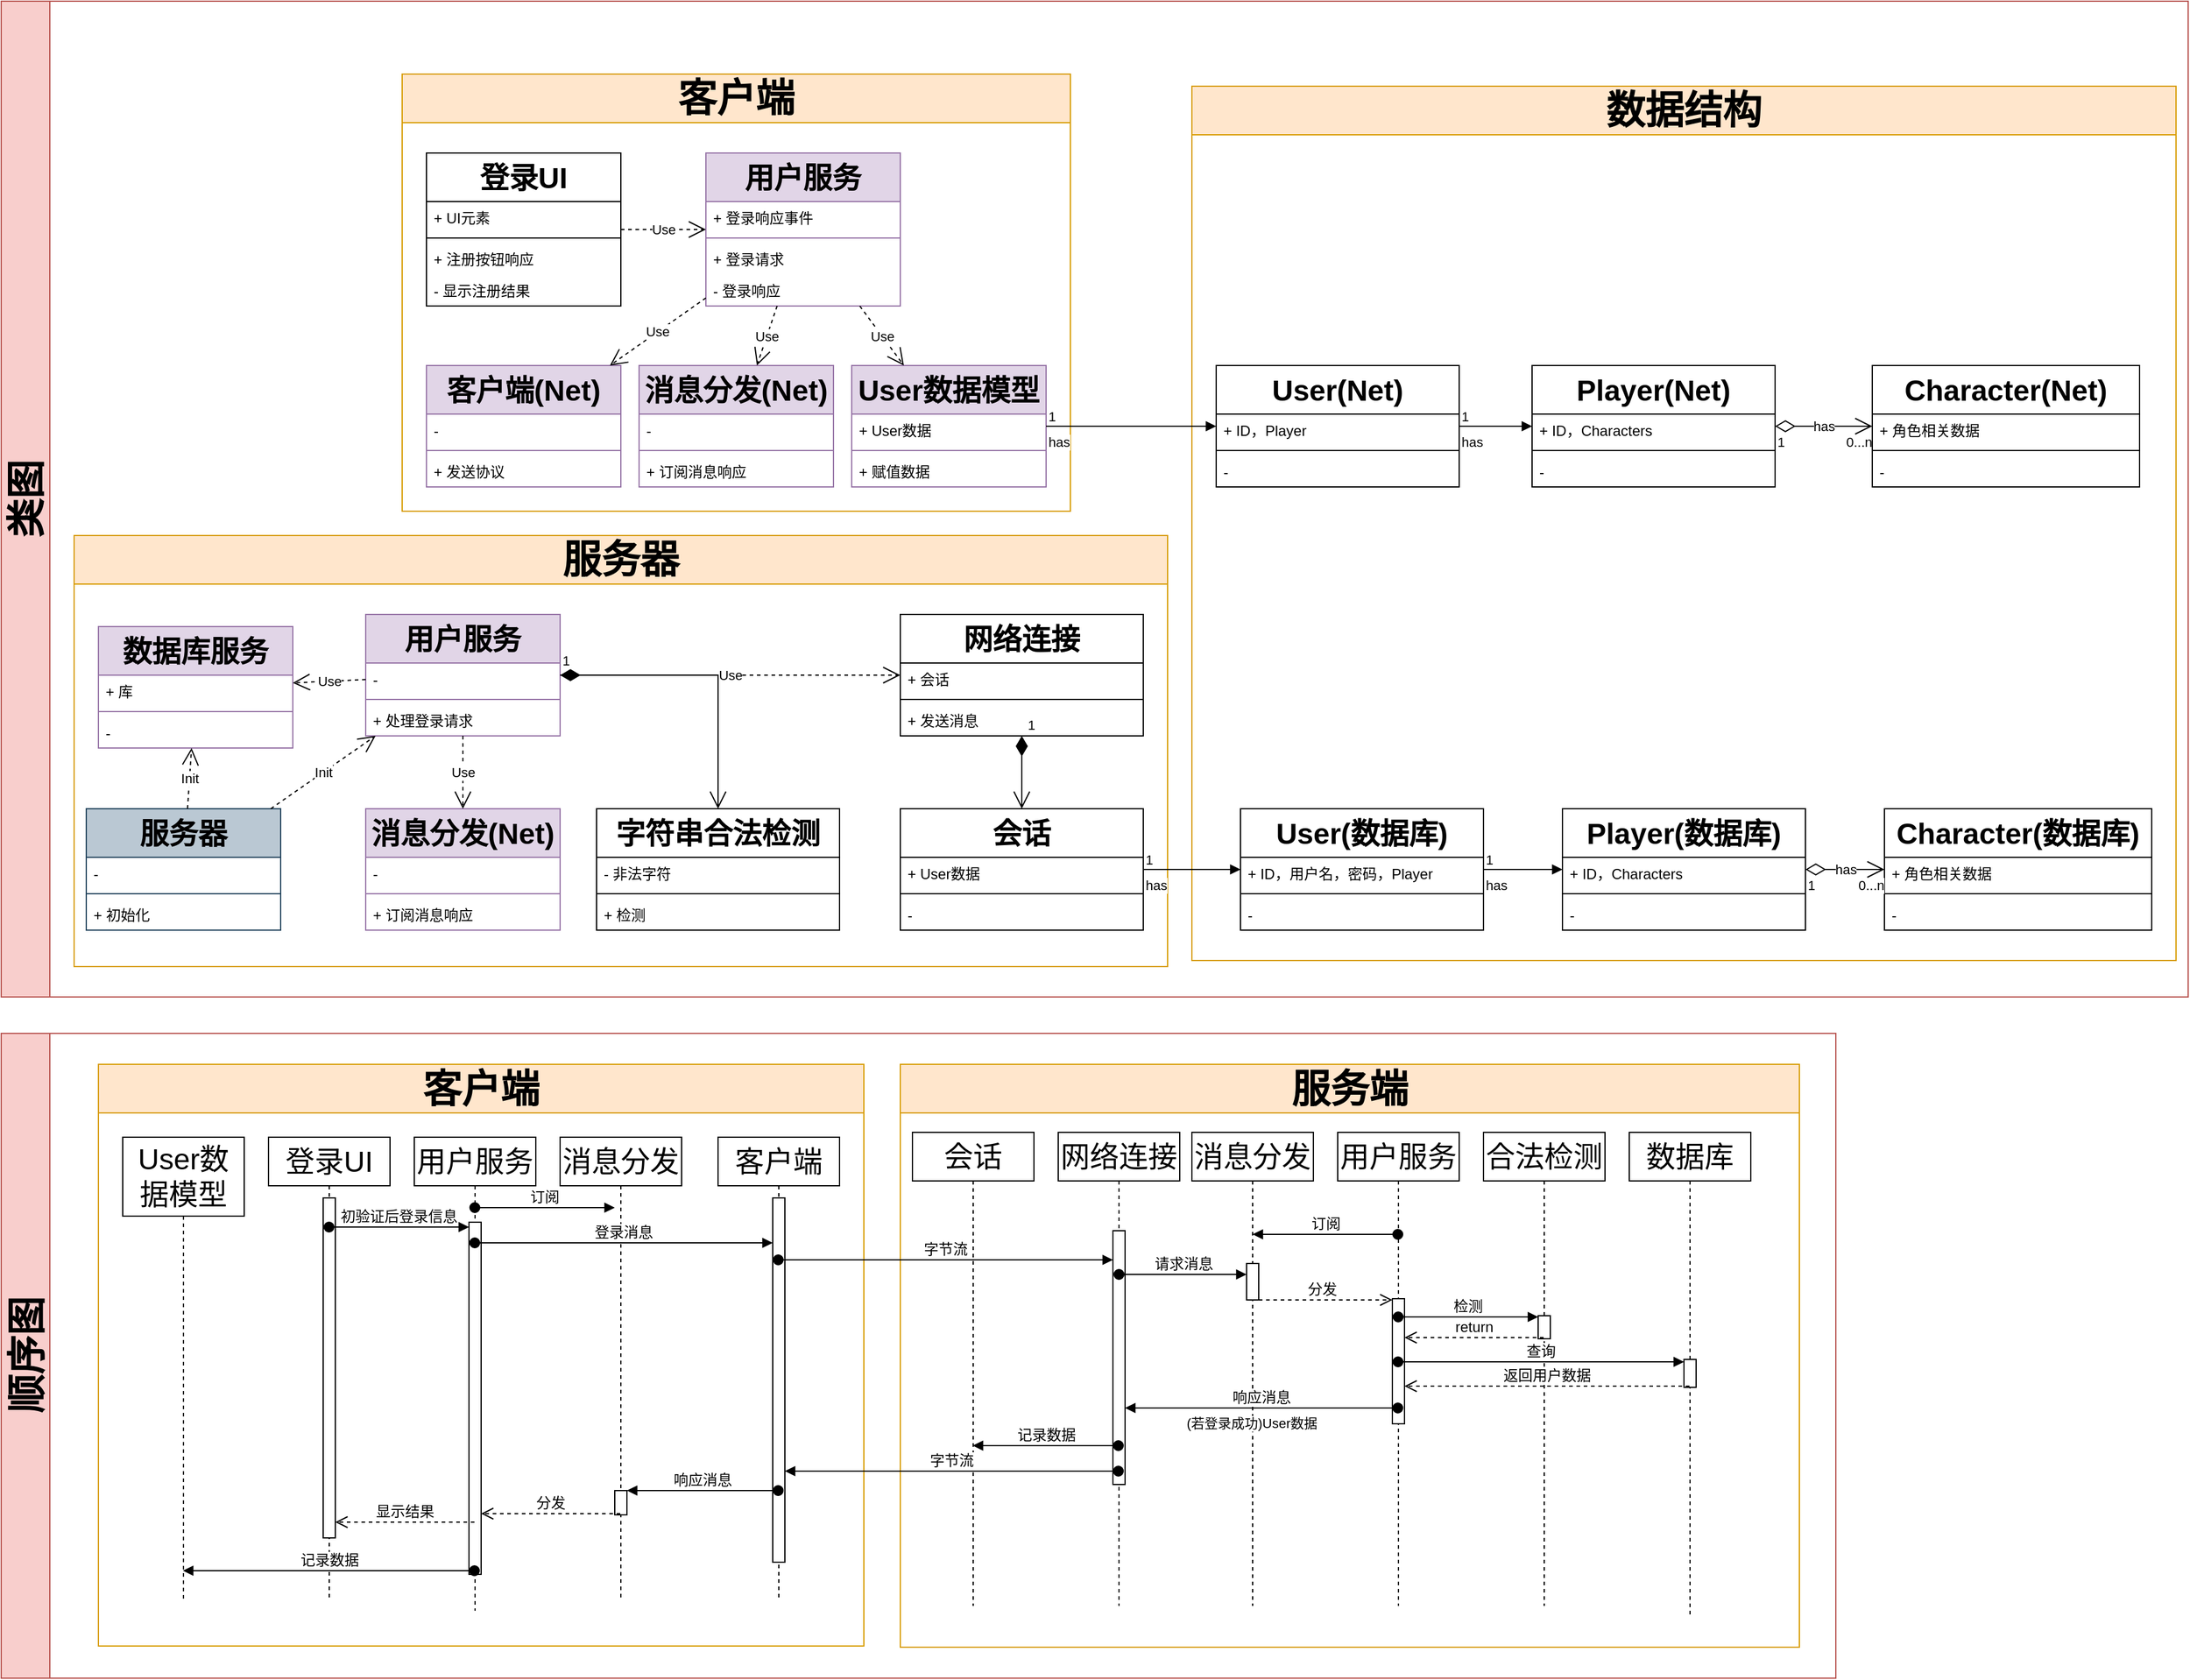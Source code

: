 <mxfile version="24.7.5">
  <diagram name="第 1 页" id="rn4VkBe_CN04JegehD6v">
    <mxGraphModel dx="2484" dy="2247" grid="1" gridSize="10" guides="1" tooltips="1" connect="1" arrows="1" fold="1" page="1" pageScale="1" pageWidth="827" pageHeight="1169" math="0" shadow="0">
      <root>
        <mxCell id="0" />
        <mxCell id="1" parent="0" />
        <mxCell id="78LZ6X8sNbW4thThY6g4-25" value="类图" style="swimlane;horizontal=0;whiteSpace=wrap;html=1;fontSize=32;startSize=40;fillColor=#f8cecc;strokeColor=#b85450;" parent="1" vertex="1">
          <mxGeometry x="150" y="-330" width="1800" height="820" as="geometry" />
        </mxCell>
        <mxCell id="78LZ6X8sNbW4thThY6g4-50" value="&lt;span style=&quot;background-color: initial;&quot;&gt;服务器&lt;/span&gt;" style="swimlane;whiteSpace=wrap;html=1;fontSize=32;startSize=40;fillColor=#ffe6cc;strokeColor=#d79b00;align=center;" parent="78LZ6X8sNbW4thThY6g4-25" vertex="1">
          <mxGeometry x="60" y="440" width="900" height="355" as="geometry" />
        </mxCell>
        <mxCell id="78LZ6X8sNbW4thThY6g4-51" value="&lt;font style=&quot;font-size: 24px;&quot;&gt;用户服务&lt;/font&gt;" style="swimlane;fontStyle=1;align=center;verticalAlign=top;childLayout=stackLayout;horizontal=1;startSize=40;horizontalStack=0;resizeParent=1;resizeParentMax=0;resizeLast=0;collapsible=1;marginBottom=0;whiteSpace=wrap;html=1;fillColor=#e1d5e7;strokeColor=#9673a6;" parent="78LZ6X8sNbW4thThY6g4-50" vertex="1">
          <mxGeometry x="240" y="65" width="160" height="100" as="geometry" />
        </mxCell>
        <mxCell id="78LZ6X8sNbW4thThY6g4-52" value="-" style="text;strokeColor=none;fillColor=none;align=left;verticalAlign=top;spacingLeft=4;spacingRight=4;overflow=hidden;rotatable=0;points=[[0,0.5],[1,0.5]];portConstraint=eastwest;whiteSpace=wrap;html=1;" parent="78LZ6X8sNbW4thThY6g4-51" vertex="1">
          <mxGeometry y="40" width="160" height="26" as="geometry" />
        </mxCell>
        <mxCell id="78LZ6X8sNbW4thThY6g4-53" value="" style="line;strokeWidth=1;fillColor=none;align=left;verticalAlign=middle;spacingTop=-1;spacingLeft=3;spacingRight=3;rotatable=0;labelPosition=right;points=[];portConstraint=eastwest;strokeColor=inherit;" parent="78LZ6X8sNbW4thThY6g4-51" vertex="1">
          <mxGeometry y="66" width="160" height="8" as="geometry" />
        </mxCell>
        <mxCell id="78LZ6X8sNbW4thThY6g4-54" value="+ 处理登录请求" style="text;strokeColor=none;fillColor=none;align=left;verticalAlign=top;spacingLeft=4;spacingRight=4;overflow=hidden;rotatable=0;points=[[0,0.5],[1,0.5]];portConstraint=eastwest;whiteSpace=wrap;html=1;" parent="78LZ6X8sNbW4thThY6g4-51" vertex="1">
          <mxGeometry y="74" width="160" height="26" as="geometry" />
        </mxCell>
        <mxCell id="78LZ6X8sNbW4thThY6g4-55" value="&lt;span style=&quot;font-size: 24px;&quot;&gt;服务器&lt;/span&gt;" style="swimlane;fontStyle=1;align=center;verticalAlign=top;childLayout=stackLayout;horizontal=1;startSize=40;horizontalStack=0;resizeParent=1;resizeParentMax=0;resizeLast=0;collapsible=1;marginBottom=0;whiteSpace=wrap;html=1;fillColor=#bac8d3;strokeColor=#23445d;" parent="78LZ6X8sNbW4thThY6g4-50" vertex="1">
          <mxGeometry x="10" y="225" width="160" height="100" as="geometry" />
        </mxCell>
        <mxCell id="78LZ6X8sNbW4thThY6g4-56" value="-" style="text;strokeColor=none;fillColor=none;align=left;verticalAlign=top;spacingLeft=4;spacingRight=4;overflow=hidden;rotatable=0;points=[[0,0.5],[1,0.5]];portConstraint=eastwest;whiteSpace=wrap;html=1;" parent="78LZ6X8sNbW4thThY6g4-55" vertex="1">
          <mxGeometry y="40" width="160" height="26" as="geometry" />
        </mxCell>
        <mxCell id="78LZ6X8sNbW4thThY6g4-57" value="" style="line;strokeWidth=1;fillColor=none;align=left;verticalAlign=middle;spacingTop=-1;spacingLeft=3;spacingRight=3;rotatable=0;labelPosition=right;points=[];portConstraint=eastwest;strokeColor=inherit;" parent="78LZ6X8sNbW4thThY6g4-55" vertex="1">
          <mxGeometry y="66" width="160" height="8" as="geometry" />
        </mxCell>
        <mxCell id="78LZ6X8sNbW4thThY6g4-58" value="+ 初始化" style="text;strokeColor=none;fillColor=none;align=left;verticalAlign=top;spacingLeft=4;spacingRight=4;overflow=hidden;rotatable=0;points=[[0,0.5],[1,0.5]];portConstraint=eastwest;whiteSpace=wrap;html=1;" parent="78LZ6X8sNbW4thThY6g4-55" vertex="1">
          <mxGeometry y="74" width="160" height="26" as="geometry" />
        </mxCell>
        <mxCell id="78LZ6X8sNbW4thThY6g4-59" value="&lt;span style=&quot;font-size: 24px;&quot;&gt;字符串合法检测&lt;/span&gt;" style="swimlane;fontStyle=1;align=center;verticalAlign=top;childLayout=stackLayout;horizontal=1;startSize=40;horizontalStack=0;resizeParent=1;resizeParentMax=0;resizeLast=0;collapsible=1;marginBottom=0;whiteSpace=wrap;html=1;" parent="78LZ6X8sNbW4thThY6g4-50" vertex="1">
          <mxGeometry x="430" y="225" width="200" height="100" as="geometry" />
        </mxCell>
        <mxCell id="78LZ6X8sNbW4thThY6g4-60" value="- 非法字符" style="text;strokeColor=none;fillColor=none;align=left;verticalAlign=top;spacingLeft=4;spacingRight=4;overflow=hidden;rotatable=0;points=[[0,0.5],[1,0.5]];portConstraint=eastwest;whiteSpace=wrap;html=1;" parent="78LZ6X8sNbW4thThY6g4-59" vertex="1">
          <mxGeometry y="40" width="200" height="26" as="geometry" />
        </mxCell>
        <mxCell id="78LZ6X8sNbW4thThY6g4-61" value="" style="line;strokeWidth=1;fillColor=none;align=left;verticalAlign=middle;spacingTop=-1;spacingLeft=3;spacingRight=3;rotatable=0;labelPosition=right;points=[];portConstraint=eastwest;strokeColor=inherit;" parent="78LZ6X8sNbW4thThY6g4-59" vertex="1">
          <mxGeometry y="66" width="200" height="8" as="geometry" />
        </mxCell>
        <mxCell id="78LZ6X8sNbW4thThY6g4-62" value="+ 检测" style="text;strokeColor=none;fillColor=none;align=left;verticalAlign=top;spacingLeft=4;spacingRight=4;overflow=hidden;rotatable=0;points=[[0,0.5],[1,0.5]];portConstraint=eastwest;whiteSpace=wrap;html=1;" parent="78LZ6X8sNbW4thThY6g4-59" vertex="1">
          <mxGeometry y="74" width="200" height="26" as="geometry" />
        </mxCell>
        <mxCell id="78LZ6X8sNbW4thThY6g4-63" value="&lt;font style=&quot;font-size: 24px;&quot;&gt;数据库服务&lt;/font&gt;" style="swimlane;fontStyle=1;align=center;verticalAlign=top;childLayout=stackLayout;horizontal=1;startSize=40;horizontalStack=0;resizeParent=1;resizeParentMax=0;resizeLast=0;collapsible=1;marginBottom=0;whiteSpace=wrap;html=1;fillColor=#e1d5e7;strokeColor=#9673a6;" parent="78LZ6X8sNbW4thThY6g4-50" vertex="1">
          <mxGeometry x="20" y="75" width="160" height="100" as="geometry" />
        </mxCell>
        <mxCell id="78LZ6X8sNbW4thThY6g4-64" value="+ 库" style="text;strokeColor=none;fillColor=none;align=left;verticalAlign=top;spacingLeft=4;spacingRight=4;overflow=hidden;rotatable=0;points=[[0,0.5],[1,0.5]];portConstraint=eastwest;whiteSpace=wrap;html=1;" parent="78LZ6X8sNbW4thThY6g4-63" vertex="1">
          <mxGeometry y="40" width="160" height="26" as="geometry" />
        </mxCell>
        <mxCell id="78LZ6X8sNbW4thThY6g4-65" value="" style="line;strokeWidth=1;fillColor=none;align=left;verticalAlign=middle;spacingTop=-1;spacingLeft=3;spacingRight=3;rotatable=0;labelPosition=right;points=[];portConstraint=eastwest;strokeColor=inherit;" parent="78LZ6X8sNbW4thThY6g4-63" vertex="1">
          <mxGeometry y="66" width="160" height="8" as="geometry" />
        </mxCell>
        <mxCell id="78LZ6X8sNbW4thThY6g4-66" value="-&amp;nbsp;" style="text;strokeColor=none;fillColor=none;align=left;verticalAlign=top;spacingLeft=4;spacingRight=4;overflow=hidden;rotatable=0;points=[[0,0.5],[1,0.5]];portConstraint=eastwest;whiteSpace=wrap;html=1;" parent="78LZ6X8sNbW4thThY6g4-63" vertex="1">
          <mxGeometry y="74" width="160" height="26" as="geometry" />
        </mxCell>
        <mxCell id="78LZ6X8sNbW4thThY6g4-67" value="1" style="endArrow=open;html=1;endSize=12;startArrow=diamondThin;startSize=14;startFill=1;edgeStyle=orthogonalEdgeStyle;align=left;verticalAlign=bottom;rounded=0;" parent="78LZ6X8sNbW4thThY6g4-50" source="78LZ6X8sNbW4thThY6g4-51" target="78LZ6X8sNbW4thThY6g4-59" edge="1">
          <mxGeometry x="-1" y="3" relative="1" as="geometry">
            <mxPoint x="280" y="195" as="sourcePoint" />
            <mxPoint x="440" y="195" as="targetPoint" />
          </mxGeometry>
        </mxCell>
        <mxCell id="78LZ6X8sNbW4thThY6g4-68" value="Use" style="endArrow=open;endSize=12;dashed=1;html=1;rounded=0;" parent="78LZ6X8sNbW4thThY6g4-50" source="78LZ6X8sNbW4thThY6g4-51" target="78LZ6X8sNbW4thThY6g4-63" edge="1">
          <mxGeometry width="160" relative="1" as="geometry">
            <mxPoint x="160" y="215" as="sourcePoint" />
            <mxPoint x="320" y="215" as="targetPoint" />
          </mxGeometry>
        </mxCell>
        <mxCell id="78LZ6X8sNbW4thThY6g4-69" value="Init" style="endArrow=open;endSize=12;dashed=1;html=1;rounded=0;" parent="78LZ6X8sNbW4thThY6g4-50" source="78LZ6X8sNbW4thThY6g4-55" target="78LZ6X8sNbW4thThY6g4-63" edge="1">
          <mxGeometry width="160" relative="1" as="geometry">
            <mxPoint x="250" y="129" as="sourcePoint" />
            <mxPoint x="190" y="131" as="targetPoint" />
          </mxGeometry>
        </mxCell>
        <mxCell id="78LZ6X8sNbW4thThY6g4-70" value="Init" style="endArrow=open;endSize=12;dashed=1;html=1;rounded=0;" parent="78LZ6X8sNbW4thThY6g4-50" source="78LZ6X8sNbW4thThY6g4-55" target="78LZ6X8sNbW4thThY6g4-51" edge="1">
          <mxGeometry width="160" relative="1" as="geometry">
            <mxPoint x="117" y="265" as="sourcePoint" />
            <mxPoint x="113" y="185" as="targetPoint" />
          </mxGeometry>
        </mxCell>
        <mxCell id="78LZ6X8sNbW4thThY6g4-71" value="&lt;span style=&quot;font-size: 24px;&quot;&gt;网络连接&lt;/span&gt;" style="swimlane;fontStyle=1;align=center;verticalAlign=top;childLayout=stackLayout;horizontal=1;startSize=40;horizontalStack=0;resizeParent=1;resizeParentMax=0;resizeLast=0;collapsible=1;marginBottom=0;whiteSpace=wrap;html=1;" parent="78LZ6X8sNbW4thThY6g4-50" vertex="1">
          <mxGeometry x="680" y="65" width="200" height="100" as="geometry" />
        </mxCell>
        <mxCell id="78LZ6X8sNbW4thThY6g4-72" value="+ 会话" style="text;strokeColor=none;fillColor=none;align=left;verticalAlign=top;spacingLeft=4;spacingRight=4;overflow=hidden;rotatable=0;points=[[0,0.5],[1,0.5]];portConstraint=eastwest;whiteSpace=wrap;html=1;" parent="78LZ6X8sNbW4thThY6g4-71" vertex="1">
          <mxGeometry y="40" width="200" height="26" as="geometry" />
        </mxCell>
        <mxCell id="78LZ6X8sNbW4thThY6g4-73" value="" style="line;strokeWidth=1;fillColor=none;align=left;verticalAlign=middle;spacingTop=-1;spacingLeft=3;spacingRight=3;rotatable=0;labelPosition=right;points=[];portConstraint=eastwest;strokeColor=inherit;" parent="78LZ6X8sNbW4thThY6g4-71" vertex="1">
          <mxGeometry y="66" width="200" height="8" as="geometry" />
        </mxCell>
        <mxCell id="78LZ6X8sNbW4thThY6g4-74" value="+ 发送消息" style="text;strokeColor=none;fillColor=none;align=left;verticalAlign=top;spacingLeft=4;spacingRight=4;overflow=hidden;rotatable=0;points=[[0,0.5],[1,0.5]];portConstraint=eastwest;whiteSpace=wrap;html=1;" parent="78LZ6X8sNbW4thThY6g4-71" vertex="1">
          <mxGeometry y="74" width="200" height="26" as="geometry" />
        </mxCell>
        <mxCell id="78LZ6X8sNbW4thThY6g4-75" value="&lt;span style=&quot;font-size: 24px;&quot;&gt;会话&lt;/span&gt;" style="swimlane;fontStyle=1;align=center;verticalAlign=top;childLayout=stackLayout;horizontal=1;startSize=40;horizontalStack=0;resizeParent=1;resizeParentMax=0;resizeLast=0;collapsible=1;marginBottom=0;whiteSpace=wrap;html=1;" parent="78LZ6X8sNbW4thThY6g4-50" vertex="1">
          <mxGeometry x="680" y="225" width="200" height="100" as="geometry" />
        </mxCell>
        <mxCell id="78LZ6X8sNbW4thThY6g4-76" value="+ User数据" style="text;strokeColor=none;fillColor=none;align=left;verticalAlign=top;spacingLeft=4;spacingRight=4;overflow=hidden;rotatable=0;points=[[0,0.5],[1,0.5]];portConstraint=eastwest;whiteSpace=wrap;html=1;" parent="78LZ6X8sNbW4thThY6g4-75" vertex="1">
          <mxGeometry y="40" width="200" height="26" as="geometry" />
        </mxCell>
        <mxCell id="78LZ6X8sNbW4thThY6g4-77" value="" style="line;strokeWidth=1;fillColor=none;align=left;verticalAlign=middle;spacingTop=-1;spacingLeft=3;spacingRight=3;rotatable=0;labelPosition=right;points=[];portConstraint=eastwest;strokeColor=inherit;" parent="78LZ6X8sNbW4thThY6g4-75" vertex="1">
          <mxGeometry y="66" width="200" height="8" as="geometry" />
        </mxCell>
        <mxCell id="78LZ6X8sNbW4thThY6g4-78" value="-" style="text;strokeColor=none;fillColor=none;align=left;verticalAlign=top;spacingLeft=4;spacingRight=4;overflow=hidden;rotatable=0;points=[[0,0.5],[1,0.5]];portConstraint=eastwest;whiteSpace=wrap;html=1;" parent="78LZ6X8sNbW4thThY6g4-75" vertex="1">
          <mxGeometry y="74" width="200" height="26" as="geometry" />
        </mxCell>
        <mxCell id="78LZ6X8sNbW4thThY6g4-79" value="Use" style="endArrow=open;endSize=12;dashed=1;html=1;rounded=0;" parent="78LZ6X8sNbW4thThY6g4-50" source="78LZ6X8sNbW4thThY6g4-51" target="78LZ6X8sNbW4thThY6g4-71" edge="1">
          <mxGeometry width="160" relative="1" as="geometry">
            <mxPoint x="250" y="129" as="sourcePoint" />
            <mxPoint x="190" y="131" as="targetPoint" />
          </mxGeometry>
        </mxCell>
        <mxCell id="78LZ6X8sNbW4thThY6g4-80" value="1" style="endArrow=open;html=1;endSize=12;startArrow=diamondThin;startSize=14;startFill=1;edgeStyle=orthogonalEdgeStyle;align=left;verticalAlign=bottom;rounded=0;" parent="78LZ6X8sNbW4thThY6g4-50" source="78LZ6X8sNbW4thThY6g4-71" target="78LZ6X8sNbW4thThY6g4-75" edge="1">
          <mxGeometry x="-1" y="3" relative="1" as="geometry">
            <mxPoint x="330" y="175" as="sourcePoint" />
            <mxPoint x="330" y="265" as="targetPoint" />
          </mxGeometry>
        </mxCell>
        <mxCell id="78LZ6X8sNbW4thThY6g4-81" value="&lt;font style=&quot;font-size: 24px;&quot;&gt;消息分发(Net)&lt;/font&gt;" style="swimlane;fontStyle=1;align=center;verticalAlign=top;childLayout=stackLayout;horizontal=1;startSize=40;horizontalStack=0;resizeParent=1;resizeParentMax=0;resizeLast=0;collapsible=1;marginBottom=0;whiteSpace=wrap;html=1;fillColor=#e1d5e7;strokeColor=#9673a6;" parent="78LZ6X8sNbW4thThY6g4-50" vertex="1">
          <mxGeometry x="240" y="225" width="160" height="100" as="geometry" />
        </mxCell>
        <mxCell id="78LZ6X8sNbW4thThY6g4-82" value="-" style="text;strokeColor=none;fillColor=none;align=left;verticalAlign=top;spacingLeft=4;spacingRight=4;overflow=hidden;rotatable=0;points=[[0,0.5],[1,0.5]];portConstraint=eastwest;whiteSpace=wrap;html=1;" parent="78LZ6X8sNbW4thThY6g4-81" vertex="1">
          <mxGeometry y="40" width="160" height="26" as="geometry" />
        </mxCell>
        <mxCell id="78LZ6X8sNbW4thThY6g4-83" value="" style="line;strokeWidth=1;fillColor=none;align=left;verticalAlign=middle;spacingTop=-1;spacingLeft=3;spacingRight=3;rotatable=0;labelPosition=right;points=[];portConstraint=eastwest;strokeColor=inherit;" parent="78LZ6X8sNbW4thThY6g4-81" vertex="1">
          <mxGeometry y="66" width="160" height="8" as="geometry" />
        </mxCell>
        <mxCell id="78LZ6X8sNbW4thThY6g4-84" value="+ 订阅消息响应" style="text;strokeColor=none;fillColor=none;align=left;verticalAlign=top;spacingLeft=4;spacingRight=4;overflow=hidden;rotatable=0;points=[[0,0.5],[1,0.5]];portConstraint=eastwest;whiteSpace=wrap;html=1;" parent="78LZ6X8sNbW4thThY6g4-81" vertex="1">
          <mxGeometry y="74" width="160" height="26" as="geometry" />
        </mxCell>
        <mxCell id="78LZ6X8sNbW4thThY6g4-85" value="Use" style="endArrow=open;endSize=12;dashed=1;html=1;rounded=0;" parent="78LZ6X8sNbW4thThY6g4-50" source="78LZ6X8sNbW4thThY6g4-51" target="78LZ6X8sNbW4thThY6g4-81" edge="1">
          <mxGeometry width="160" relative="1" as="geometry">
            <mxPoint x="250" y="129" as="sourcePoint" />
            <mxPoint x="190" y="131" as="targetPoint" />
          </mxGeometry>
        </mxCell>
        <mxCell id="78LZ6X8sNbW4thThY6g4-26" value="客户端" style="swimlane;whiteSpace=wrap;html=1;fontSize=32;startSize=40;fillColor=#ffe6cc;strokeColor=#d79b00;" parent="78LZ6X8sNbW4thThY6g4-25" vertex="1">
          <mxGeometry x="330" y="60" width="550" height="360" as="geometry" />
        </mxCell>
        <mxCell id="78LZ6X8sNbW4thThY6g4-27" value="&lt;font style=&quot;font-size: 24px;&quot;&gt;登录UI&lt;/font&gt;" style="swimlane;fontStyle=1;align=center;verticalAlign=top;childLayout=stackLayout;horizontal=1;startSize=40;horizontalStack=0;resizeParent=1;resizeParentMax=0;resizeLast=0;collapsible=1;marginBottom=0;whiteSpace=wrap;html=1;" parent="78LZ6X8sNbW4thThY6g4-26" vertex="1">
          <mxGeometry x="20" y="65" width="160" height="126" as="geometry" />
        </mxCell>
        <mxCell id="78LZ6X8sNbW4thThY6g4-28" value="+ UI元素" style="text;strokeColor=none;fillColor=none;align=left;verticalAlign=top;spacingLeft=4;spacingRight=4;overflow=hidden;rotatable=0;points=[[0,0.5],[1,0.5]];portConstraint=eastwest;whiteSpace=wrap;html=1;" parent="78LZ6X8sNbW4thThY6g4-27" vertex="1">
          <mxGeometry y="40" width="160" height="26" as="geometry" />
        </mxCell>
        <mxCell id="78LZ6X8sNbW4thThY6g4-29" value="" style="line;strokeWidth=1;fillColor=none;align=left;verticalAlign=middle;spacingTop=-1;spacingLeft=3;spacingRight=3;rotatable=0;labelPosition=right;points=[];portConstraint=eastwest;strokeColor=inherit;" parent="78LZ6X8sNbW4thThY6g4-27" vertex="1">
          <mxGeometry y="66" width="160" height="8" as="geometry" />
        </mxCell>
        <mxCell id="78LZ6X8sNbW4thThY6g4-30" value="+ 注册按钮响应" style="text;strokeColor=none;fillColor=none;align=left;verticalAlign=top;spacingLeft=4;spacingRight=4;overflow=hidden;rotatable=0;points=[[0,0.5],[1,0.5]];portConstraint=eastwest;whiteSpace=wrap;html=1;" parent="78LZ6X8sNbW4thThY6g4-27" vertex="1">
          <mxGeometry y="74" width="160" height="26" as="geometry" />
        </mxCell>
        <mxCell id="78LZ6X8sNbW4thThY6g4-31" value="- 显示注册结果" style="text;strokeColor=none;fillColor=none;align=left;verticalAlign=top;spacingLeft=4;spacingRight=4;overflow=hidden;rotatable=0;points=[[0,0.5],[1,0.5]];portConstraint=eastwest;whiteSpace=wrap;html=1;" parent="78LZ6X8sNbW4thThY6g4-27" vertex="1">
          <mxGeometry y="100" width="160" height="26" as="geometry" />
        </mxCell>
        <mxCell id="78LZ6X8sNbW4thThY6g4-32" value="&lt;font style=&quot;font-size: 24px;&quot;&gt;用户服务&lt;/font&gt;" style="swimlane;fontStyle=1;align=center;verticalAlign=top;childLayout=stackLayout;horizontal=1;startSize=40;horizontalStack=0;resizeParent=1;resizeParentMax=0;resizeLast=0;collapsible=1;marginBottom=0;whiteSpace=wrap;html=1;fillColor=#e1d5e7;strokeColor=#9673a6;" parent="78LZ6X8sNbW4thThY6g4-26" vertex="1">
          <mxGeometry x="250" y="65" width="160" height="126" as="geometry" />
        </mxCell>
        <mxCell id="78LZ6X8sNbW4thThY6g4-33" value="+ 登录响应事件" style="text;strokeColor=none;fillColor=none;align=left;verticalAlign=top;spacingLeft=4;spacingRight=4;overflow=hidden;rotatable=0;points=[[0,0.5],[1,0.5]];portConstraint=eastwest;whiteSpace=wrap;html=1;" parent="78LZ6X8sNbW4thThY6g4-32" vertex="1">
          <mxGeometry y="40" width="160" height="26" as="geometry" />
        </mxCell>
        <mxCell id="78LZ6X8sNbW4thThY6g4-34" value="" style="line;strokeWidth=1;fillColor=none;align=left;verticalAlign=middle;spacingTop=-1;spacingLeft=3;spacingRight=3;rotatable=0;labelPosition=right;points=[];portConstraint=eastwest;strokeColor=inherit;" parent="78LZ6X8sNbW4thThY6g4-32" vertex="1">
          <mxGeometry y="66" width="160" height="8" as="geometry" />
        </mxCell>
        <mxCell id="78LZ6X8sNbW4thThY6g4-37" value="+ 登录请求" style="text;strokeColor=none;fillColor=none;align=left;verticalAlign=top;spacingLeft=4;spacingRight=4;overflow=hidden;rotatable=0;points=[[0,0.5],[1,0.5]];portConstraint=eastwest;whiteSpace=wrap;html=1;" parent="78LZ6X8sNbW4thThY6g4-32" vertex="1">
          <mxGeometry y="74" width="160" height="26" as="geometry" />
        </mxCell>
        <mxCell id="78LZ6X8sNbW4thThY6g4-38" value="- 登录响应" style="text;strokeColor=none;fillColor=none;align=left;verticalAlign=top;spacingLeft=4;spacingRight=4;overflow=hidden;rotatable=0;points=[[0,0.5],[1,0.5]];portConstraint=eastwest;whiteSpace=wrap;html=1;" parent="78LZ6X8sNbW4thThY6g4-32" vertex="1">
          <mxGeometry y="100" width="160" height="26" as="geometry" />
        </mxCell>
        <mxCell id="78LZ6X8sNbW4thThY6g4-39" value="&lt;font style=&quot;font-size: 24px;&quot;&gt;客户端(Net)&lt;/font&gt;" style="swimlane;fontStyle=1;align=center;verticalAlign=top;childLayout=stackLayout;horizontal=1;startSize=40;horizontalStack=0;resizeParent=1;resizeParentMax=0;resizeLast=0;collapsible=1;marginBottom=0;whiteSpace=wrap;html=1;fillColor=#e1d5e7;strokeColor=#9673a6;" parent="78LZ6X8sNbW4thThY6g4-26" vertex="1">
          <mxGeometry x="20" y="240" width="160" height="100" as="geometry" />
        </mxCell>
        <mxCell id="78LZ6X8sNbW4thThY6g4-40" value="-" style="text;strokeColor=none;fillColor=none;align=left;verticalAlign=top;spacingLeft=4;spacingRight=4;overflow=hidden;rotatable=0;points=[[0,0.5],[1,0.5]];portConstraint=eastwest;whiteSpace=wrap;html=1;" parent="78LZ6X8sNbW4thThY6g4-39" vertex="1">
          <mxGeometry y="40" width="160" height="26" as="geometry" />
        </mxCell>
        <mxCell id="78LZ6X8sNbW4thThY6g4-41" value="" style="line;strokeWidth=1;fillColor=none;align=left;verticalAlign=middle;spacingTop=-1;spacingLeft=3;spacingRight=3;rotatable=0;labelPosition=right;points=[];portConstraint=eastwest;strokeColor=inherit;" parent="78LZ6X8sNbW4thThY6g4-39" vertex="1">
          <mxGeometry y="66" width="160" height="8" as="geometry" />
        </mxCell>
        <mxCell id="78LZ6X8sNbW4thThY6g4-42" value="+ 发送协议" style="text;strokeColor=none;fillColor=none;align=left;verticalAlign=top;spacingLeft=4;spacingRight=4;overflow=hidden;rotatable=0;points=[[0,0.5],[1,0.5]];portConstraint=eastwest;whiteSpace=wrap;html=1;" parent="78LZ6X8sNbW4thThY6g4-39" vertex="1">
          <mxGeometry y="74" width="160" height="26" as="geometry" />
        </mxCell>
        <mxCell id="78LZ6X8sNbW4thThY6g4-43" value="&lt;font style=&quot;font-size: 24px;&quot;&gt;消息分发(Net)&lt;/font&gt;" style="swimlane;fontStyle=1;align=center;verticalAlign=top;childLayout=stackLayout;horizontal=1;startSize=40;horizontalStack=0;resizeParent=1;resizeParentMax=0;resizeLast=0;collapsible=1;marginBottom=0;whiteSpace=wrap;html=1;fillColor=#e1d5e7;strokeColor=#9673a6;" parent="78LZ6X8sNbW4thThY6g4-26" vertex="1">
          <mxGeometry x="195" y="240" width="160" height="100" as="geometry" />
        </mxCell>
        <mxCell id="78LZ6X8sNbW4thThY6g4-44" value="-" style="text;strokeColor=none;fillColor=none;align=left;verticalAlign=top;spacingLeft=4;spacingRight=4;overflow=hidden;rotatable=0;points=[[0,0.5],[1,0.5]];portConstraint=eastwest;whiteSpace=wrap;html=1;" parent="78LZ6X8sNbW4thThY6g4-43" vertex="1">
          <mxGeometry y="40" width="160" height="26" as="geometry" />
        </mxCell>
        <mxCell id="78LZ6X8sNbW4thThY6g4-45" value="" style="line;strokeWidth=1;fillColor=none;align=left;verticalAlign=middle;spacingTop=-1;spacingLeft=3;spacingRight=3;rotatable=0;labelPosition=right;points=[];portConstraint=eastwest;strokeColor=inherit;" parent="78LZ6X8sNbW4thThY6g4-43" vertex="1">
          <mxGeometry y="66" width="160" height="8" as="geometry" />
        </mxCell>
        <mxCell id="78LZ6X8sNbW4thThY6g4-46" value="+ 订阅消息响应" style="text;strokeColor=none;fillColor=none;align=left;verticalAlign=top;spacingLeft=4;spacingRight=4;overflow=hidden;rotatable=0;points=[[0,0.5],[1,0.5]];portConstraint=eastwest;whiteSpace=wrap;html=1;" parent="78LZ6X8sNbW4thThY6g4-43" vertex="1">
          <mxGeometry y="74" width="160" height="26" as="geometry" />
        </mxCell>
        <mxCell id="78LZ6X8sNbW4thThY6g4-47" value="Use" style="endArrow=open;endSize=12;dashed=1;html=1;rounded=0;" parent="78LZ6X8sNbW4thThY6g4-26" source="78LZ6X8sNbW4thThY6g4-27" target="78LZ6X8sNbW4thThY6g4-32" edge="1">
          <mxGeometry width="160" relative="1" as="geometry">
            <mxPoint x="140" y="235" as="sourcePoint" />
            <mxPoint x="300" y="235" as="targetPoint" />
          </mxGeometry>
        </mxCell>
        <mxCell id="78LZ6X8sNbW4thThY6g4-48" value="Use" style="endArrow=open;endSize=12;dashed=1;html=1;rounded=0;" parent="78LZ6X8sNbW4thThY6g4-26" source="78LZ6X8sNbW4thThY6g4-32" target="78LZ6X8sNbW4thThY6g4-39" edge="1">
          <mxGeometry width="160" relative="1" as="geometry">
            <mxPoint x="190" y="147" as="sourcePoint" />
            <mxPoint x="260" y="155" as="targetPoint" />
          </mxGeometry>
        </mxCell>
        <mxCell id="78LZ6X8sNbW4thThY6g4-49" value="Use" style="endArrow=open;endSize=12;dashed=1;html=1;rounded=0;" parent="78LZ6X8sNbW4thThY6g4-26" source="78LZ6X8sNbW4thThY6g4-32" target="78LZ6X8sNbW4thThY6g4-43" edge="1">
          <mxGeometry width="160" relative="1" as="geometry">
            <mxPoint x="260" y="223" as="sourcePoint" />
            <mxPoint x="177" y="285" as="targetPoint" />
          </mxGeometry>
        </mxCell>
        <mxCell id="78LZ6X8sNbW4thThY6g4-133" value="&lt;font style=&quot;font-size: 24px;&quot;&gt;User数据模型&lt;/font&gt;" style="swimlane;fontStyle=1;align=center;verticalAlign=top;childLayout=stackLayout;horizontal=1;startSize=40;horizontalStack=0;resizeParent=1;resizeParentMax=0;resizeLast=0;collapsible=1;marginBottom=0;whiteSpace=wrap;html=1;fillColor=#e1d5e7;strokeColor=#9673a6;" parent="78LZ6X8sNbW4thThY6g4-26" vertex="1">
          <mxGeometry x="370" y="240" width="160" height="100" as="geometry" />
        </mxCell>
        <mxCell id="78LZ6X8sNbW4thThY6g4-134" value="+ User数据" style="text;strokeColor=none;fillColor=none;align=left;verticalAlign=top;spacingLeft=4;spacingRight=4;overflow=hidden;rotatable=0;points=[[0,0.5],[1,0.5]];portConstraint=eastwest;whiteSpace=wrap;html=1;" parent="78LZ6X8sNbW4thThY6g4-133" vertex="1">
          <mxGeometry y="40" width="160" height="26" as="geometry" />
        </mxCell>
        <mxCell id="78LZ6X8sNbW4thThY6g4-135" value="" style="line;strokeWidth=1;fillColor=none;align=left;verticalAlign=middle;spacingTop=-1;spacingLeft=3;spacingRight=3;rotatable=0;labelPosition=right;points=[];portConstraint=eastwest;strokeColor=inherit;" parent="78LZ6X8sNbW4thThY6g4-133" vertex="1">
          <mxGeometry y="66" width="160" height="8" as="geometry" />
        </mxCell>
        <mxCell id="78LZ6X8sNbW4thThY6g4-136" value="+ 赋值数据" style="text;strokeColor=none;fillColor=none;align=left;verticalAlign=top;spacingLeft=4;spacingRight=4;overflow=hidden;rotatable=0;points=[[0,0.5],[1,0.5]];portConstraint=eastwest;whiteSpace=wrap;html=1;" parent="78LZ6X8sNbW4thThY6g4-133" vertex="1">
          <mxGeometry y="74" width="160" height="26" as="geometry" />
        </mxCell>
        <mxCell id="78LZ6X8sNbW4thThY6g4-137" value="Use" style="endArrow=open;endSize=12;dashed=1;html=1;rounded=0;" parent="78LZ6X8sNbW4thThY6g4-26" source="78LZ6X8sNbW4thThY6g4-32" target="78LZ6X8sNbW4thThY6g4-133" edge="1">
          <mxGeometry width="160" relative="1" as="geometry">
            <mxPoint x="323" y="201" as="sourcePoint" />
            <mxPoint x="298" y="295" as="targetPoint" />
          </mxGeometry>
        </mxCell>
        <mxCell id="78LZ6X8sNbW4thThY6g4-138" value="&lt;span style=&quot;background-color: initial;&quot;&gt;数据结构&lt;/span&gt;" style="swimlane;whiteSpace=wrap;html=1;fontSize=32;startSize=40;fillColor=#ffe6cc;strokeColor=#d79b00;align=center;" parent="78LZ6X8sNbW4thThY6g4-25" vertex="1">
          <mxGeometry x="980" y="70" width="810" height="720" as="geometry" />
        </mxCell>
        <mxCell id="78LZ6X8sNbW4thThY6g4-182" value="&lt;span style=&quot;font-size: 24px;&quot;&gt;Character(数据库)&lt;/span&gt;" style="swimlane;fontStyle=1;align=center;verticalAlign=top;childLayout=stackLayout;horizontal=1;startSize=40;horizontalStack=0;resizeParent=1;resizeParentMax=0;resizeLast=0;collapsible=1;marginBottom=0;whiteSpace=wrap;html=1;" parent="78LZ6X8sNbW4thThY6g4-138" vertex="1">
          <mxGeometry x="570" y="595" width="220" height="100" as="geometry" />
        </mxCell>
        <mxCell id="78LZ6X8sNbW4thThY6g4-183" value="+ 角色相关数据" style="text;strokeColor=none;fillColor=none;align=left;verticalAlign=top;spacingLeft=4;spacingRight=4;overflow=hidden;rotatable=0;points=[[0,0.5],[1,0.5]];portConstraint=eastwest;whiteSpace=wrap;html=1;" parent="78LZ6X8sNbW4thThY6g4-182" vertex="1">
          <mxGeometry y="40" width="220" height="26" as="geometry" />
        </mxCell>
        <mxCell id="78LZ6X8sNbW4thThY6g4-184" value="" style="line;strokeWidth=1;fillColor=none;align=left;verticalAlign=middle;spacingTop=-1;spacingLeft=3;spacingRight=3;rotatable=0;labelPosition=right;points=[];portConstraint=eastwest;strokeColor=inherit;" parent="78LZ6X8sNbW4thThY6g4-182" vertex="1">
          <mxGeometry y="66" width="220" height="8" as="geometry" />
        </mxCell>
        <mxCell id="78LZ6X8sNbW4thThY6g4-185" value="-" style="text;strokeColor=none;fillColor=none;align=left;verticalAlign=top;spacingLeft=4;spacingRight=4;overflow=hidden;rotatable=0;points=[[0,0.5],[1,0.5]];portConstraint=eastwest;whiteSpace=wrap;html=1;" parent="78LZ6X8sNbW4thThY6g4-182" vertex="1">
          <mxGeometry y="74" width="220" height="26" as="geometry" />
        </mxCell>
        <mxCell id="78LZ6X8sNbW4thThY6g4-189" value="has" style="endArrow=open;html=1;endSize=12;startArrow=diamondThin;startSize=14;startFill=0;edgeStyle=orthogonalEdgeStyle;rounded=0;" parent="78LZ6X8sNbW4thThY6g4-138" source="78LZ6X8sNbW4thThY6g4-178" target="78LZ6X8sNbW4thThY6g4-182" edge="1">
          <mxGeometry relative="1" as="geometry">
            <mxPoint x="390" y="440" as="sourcePoint" />
            <mxPoint x="550" y="440" as="targetPoint" />
          </mxGeometry>
        </mxCell>
        <mxCell id="78LZ6X8sNbW4thThY6g4-190" value="1" style="edgeLabel;resizable=0;html=1;align=left;verticalAlign=top;" parent="78LZ6X8sNbW4thThY6g4-189" connectable="0" vertex="1">
          <mxGeometry x="-1" relative="1" as="geometry" />
        </mxCell>
        <mxCell id="78LZ6X8sNbW4thThY6g4-191" value="0...n" style="edgeLabel;resizable=0;html=1;align=right;verticalAlign=top;" parent="78LZ6X8sNbW4thThY6g4-189" connectable="0" vertex="1">
          <mxGeometry x="1" relative="1" as="geometry" />
        </mxCell>
        <mxCell id="78LZ6X8sNbW4thThY6g4-198" value="&lt;span style=&quot;font-size: 24px;&quot;&gt;User(Net&lt;/span&gt;&lt;span style=&quot;font-size: 24px; background-color: initial;&quot;&gt;)&lt;/span&gt;" style="swimlane;fontStyle=1;align=center;verticalAlign=top;childLayout=stackLayout;horizontal=1;startSize=40;horizontalStack=0;resizeParent=1;resizeParentMax=0;resizeLast=0;collapsible=1;marginBottom=0;whiteSpace=wrap;html=1;" parent="78LZ6X8sNbW4thThY6g4-138" vertex="1">
          <mxGeometry x="20" y="230" width="200" height="100" as="geometry" />
        </mxCell>
        <mxCell id="78LZ6X8sNbW4thThY6g4-199" value="+ ID，Player&amp;nbsp;" style="text;strokeColor=none;fillColor=none;align=left;verticalAlign=top;spacingLeft=4;spacingRight=4;overflow=hidden;rotatable=0;points=[[0,0.5],[1,0.5]];portConstraint=eastwest;whiteSpace=wrap;html=1;" parent="78LZ6X8sNbW4thThY6g4-198" vertex="1">
          <mxGeometry y="40" width="200" height="26" as="geometry" />
        </mxCell>
        <mxCell id="78LZ6X8sNbW4thThY6g4-200" value="" style="line;strokeWidth=1;fillColor=none;align=left;verticalAlign=middle;spacingTop=-1;spacingLeft=3;spacingRight=3;rotatable=0;labelPosition=right;points=[];portConstraint=eastwest;strokeColor=inherit;" parent="78LZ6X8sNbW4thThY6g4-198" vertex="1">
          <mxGeometry y="66" width="200" height="8" as="geometry" />
        </mxCell>
        <mxCell id="78LZ6X8sNbW4thThY6g4-201" value="-" style="text;strokeColor=none;fillColor=none;align=left;verticalAlign=top;spacingLeft=4;spacingRight=4;overflow=hidden;rotatable=0;points=[[0,0.5],[1,0.5]];portConstraint=eastwest;whiteSpace=wrap;html=1;" parent="78LZ6X8sNbW4thThY6g4-198" vertex="1">
          <mxGeometry y="74" width="200" height="26" as="geometry" />
        </mxCell>
        <mxCell id="78LZ6X8sNbW4thThY6g4-202" value="has" style="endArrow=block;endFill=1;html=1;edgeStyle=orthogonalEdgeStyle;align=left;verticalAlign=top;rounded=0;" parent="78LZ6X8sNbW4thThY6g4-138" source="78LZ6X8sNbW4thThY6g4-198" target="78LZ6X8sNbW4thThY6g4-204" edge="1">
          <mxGeometry x="-1" relative="1" as="geometry">
            <mxPoint x="220" y="180" as="sourcePoint" />
            <mxPoint x="380" y="180" as="targetPoint" />
          </mxGeometry>
        </mxCell>
        <mxCell id="78LZ6X8sNbW4thThY6g4-203" value="1" style="edgeLabel;resizable=0;html=1;align=left;verticalAlign=bottom;" parent="78LZ6X8sNbW4thThY6g4-202" connectable="0" vertex="1">
          <mxGeometry x="-1" relative="1" as="geometry" />
        </mxCell>
        <mxCell id="78LZ6X8sNbW4thThY6g4-204" value="&lt;span style=&quot;font-size: 24px;&quot;&gt;Player(Net)&lt;/span&gt;" style="swimlane;fontStyle=1;align=center;verticalAlign=top;childLayout=stackLayout;horizontal=1;startSize=40;horizontalStack=0;resizeParent=1;resizeParentMax=0;resizeLast=0;collapsible=1;marginBottom=0;whiteSpace=wrap;html=1;" parent="78LZ6X8sNbW4thThY6g4-138" vertex="1">
          <mxGeometry x="280" y="230" width="200" height="100" as="geometry" />
        </mxCell>
        <mxCell id="78LZ6X8sNbW4thThY6g4-205" value="+ ID，Characters" style="text;strokeColor=none;fillColor=none;align=left;verticalAlign=top;spacingLeft=4;spacingRight=4;overflow=hidden;rotatable=0;points=[[0,0.5],[1,0.5]];portConstraint=eastwest;whiteSpace=wrap;html=1;" parent="78LZ6X8sNbW4thThY6g4-204" vertex="1">
          <mxGeometry y="40" width="200" height="26" as="geometry" />
        </mxCell>
        <mxCell id="78LZ6X8sNbW4thThY6g4-206" value="" style="line;strokeWidth=1;fillColor=none;align=left;verticalAlign=middle;spacingTop=-1;spacingLeft=3;spacingRight=3;rotatable=0;labelPosition=right;points=[];portConstraint=eastwest;strokeColor=inherit;" parent="78LZ6X8sNbW4thThY6g4-204" vertex="1">
          <mxGeometry y="66" width="200" height="8" as="geometry" />
        </mxCell>
        <mxCell id="78LZ6X8sNbW4thThY6g4-207" value="-" style="text;strokeColor=none;fillColor=none;align=left;verticalAlign=top;spacingLeft=4;spacingRight=4;overflow=hidden;rotatable=0;points=[[0,0.5],[1,0.5]];portConstraint=eastwest;whiteSpace=wrap;html=1;" parent="78LZ6X8sNbW4thThY6g4-204" vertex="1">
          <mxGeometry y="74" width="200" height="26" as="geometry" />
        </mxCell>
        <mxCell id="78LZ6X8sNbW4thThY6g4-208" value="has" style="endArrow=open;html=1;endSize=12;startArrow=diamondThin;startSize=14;startFill=0;edgeStyle=orthogonalEdgeStyle;rounded=0;" parent="78LZ6X8sNbW4thThY6g4-138" source="78LZ6X8sNbW4thThY6g4-204" target="78LZ6X8sNbW4thThY6g4-211" edge="1">
          <mxGeometry relative="1" as="geometry">
            <mxPoint x="390" y="180" as="sourcePoint" />
            <mxPoint x="550" y="180" as="targetPoint" />
          </mxGeometry>
        </mxCell>
        <mxCell id="78LZ6X8sNbW4thThY6g4-209" value="1" style="edgeLabel;resizable=0;html=1;align=left;verticalAlign=top;" parent="78LZ6X8sNbW4thThY6g4-208" connectable="0" vertex="1">
          <mxGeometry x="-1" relative="1" as="geometry" />
        </mxCell>
        <mxCell id="78LZ6X8sNbW4thThY6g4-210" value="0...n" style="edgeLabel;resizable=0;html=1;align=right;verticalAlign=top;" parent="78LZ6X8sNbW4thThY6g4-208" connectable="0" vertex="1">
          <mxGeometry x="1" relative="1" as="geometry" />
        </mxCell>
        <mxCell id="78LZ6X8sNbW4thThY6g4-211" value="&lt;span style=&quot;font-size: 24px;&quot;&gt;Character(Net)&lt;/span&gt;" style="swimlane;fontStyle=1;align=center;verticalAlign=top;childLayout=stackLayout;horizontal=1;startSize=40;horizontalStack=0;resizeParent=1;resizeParentMax=0;resizeLast=0;collapsible=1;marginBottom=0;whiteSpace=wrap;html=1;" parent="78LZ6X8sNbW4thThY6g4-138" vertex="1">
          <mxGeometry x="560" y="230" width="220" height="100" as="geometry" />
        </mxCell>
        <mxCell id="78LZ6X8sNbW4thThY6g4-212" value="+ 角色相关数据" style="text;strokeColor=none;fillColor=none;align=left;verticalAlign=top;spacingLeft=4;spacingRight=4;overflow=hidden;rotatable=0;points=[[0,0.5],[1,0.5]];portConstraint=eastwest;whiteSpace=wrap;html=1;" parent="78LZ6X8sNbW4thThY6g4-211" vertex="1">
          <mxGeometry y="40" width="220" height="26" as="geometry" />
        </mxCell>
        <mxCell id="78LZ6X8sNbW4thThY6g4-213" value="" style="line;strokeWidth=1;fillColor=none;align=left;verticalAlign=middle;spacingTop=-1;spacingLeft=3;spacingRight=3;rotatable=0;labelPosition=right;points=[];portConstraint=eastwest;strokeColor=inherit;" parent="78LZ6X8sNbW4thThY6g4-211" vertex="1">
          <mxGeometry y="66" width="220" height="8" as="geometry" />
        </mxCell>
        <mxCell id="78LZ6X8sNbW4thThY6g4-214" value="-" style="text;strokeColor=none;fillColor=none;align=left;verticalAlign=top;spacingLeft=4;spacingRight=4;overflow=hidden;rotatable=0;points=[[0,0.5],[1,0.5]];portConstraint=eastwest;whiteSpace=wrap;html=1;" parent="78LZ6X8sNbW4thThY6g4-211" vertex="1">
          <mxGeometry y="74" width="220" height="26" as="geometry" />
        </mxCell>
        <mxCell id="78LZ6X8sNbW4thThY6g4-187" value="has" style="endArrow=block;endFill=1;html=1;edgeStyle=orthogonalEdgeStyle;align=left;verticalAlign=top;rounded=0;" parent="78LZ6X8sNbW4thThY6g4-138" source="78LZ6X8sNbW4thThY6g4-174" target="78LZ6X8sNbW4thThY6g4-178" edge="1">
          <mxGeometry x="-1" relative="1" as="geometry">
            <mxPoint x="240" y="540" as="sourcePoint" />
            <mxPoint x="400" y="540" as="targetPoint" />
          </mxGeometry>
        </mxCell>
        <mxCell id="78LZ6X8sNbW4thThY6g4-188" value="1" style="edgeLabel;resizable=0;html=1;align=left;verticalAlign=bottom;" parent="78LZ6X8sNbW4thThY6g4-187" connectable="0" vertex="1">
          <mxGeometry x="-1" relative="1" as="geometry" />
        </mxCell>
        <mxCell id="78LZ6X8sNbW4thThY6g4-178" value="&lt;span style=&quot;font-size: 24px;&quot;&gt;Player(数据库)&lt;/span&gt;" style="swimlane;fontStyle=1;align=center;verticalAlign=top;childLayout=stackLayout;horizontal=1;startSize=40;horizontalStack=0;resizeParent=1;resizeParentMax=0;resizeLast=0;collapsible=1;marginBottom=0;whiteSpace=wrap;html=1;" parent="78LZ6X8sNbW4thThY6g4-138" vertex="1">
          <mxGeometry x="305" y="595" width="200" height="100" as="geometry" />
        </mxCell>
        <mxCell id="78LZ6X8sNbW4thThY6g4-179" value="+ ID，Characters" style="text;strokeColor=none;fillColor=none;align=left;verticalAlign=top;spacingLeft=4;spacingRight=4;overflow=hidden;rotatable=0;points=[[0,0.5],[1,0.5]];portConstraint=eastwest;whiteSpace=wrap;html=1;" parent="78LZ6X8sNbW4thThY6g4-178" vertex="1">
          <mxGeometry y="40" width="200" height="26" as="geometry" />
        </mxCell>
        <mxCell id="78LZ6X8sNbW4thThY6g4-180" value="" style="line;strokeWidth=1;fillColor=none;align=left;verticalAlign=middle;spacingTop=-1;spacingLeft=3;spacingRight=3;rotatable=0;labelPosition=right;points=[];portConstraint=eastwest;strokeColor=inherit;" parent="78LZ6X8sNbW4thThY6g4-178" vertex="1">
          <mxGeometry y="66" width="200" height="8" as="geometry" />
        </mxCell>
        <mxCell id="78LZ6X8sNbW4thThY6g4-181" value="-" style="text;strokeColor=none;fillColor=none;align=left;verticalAlign=top;spacingLeft=4;spacingRight=4;overflow=hidden;rotatable=0;points=[[0,0.5],[1,0.5]];portConstraint=eastwest;whiteSpace=wrap;html=1;" parent="78LZ6X8sNbW4thThY6g4-178" vertex="1">
          <mxGeometry y="74" width="200" height="26" as="geometry" />
        </mxCell>
        <mxCell id="78LZ6X8sNbW4thThY6g4-174" value="&lt;span style=&quot;font-size: 24px;&quot;&gt;User(数据库)&lt;/span&gt;" style="swimlane;fontStyle=1;align=center;verticalAlign=top;childLayout=stackLayout;horizontal=1;startSize=40;horizontalStack=0;resizeParent=1;resizeParentMax=0;resizeLast=0;collapsible=1;marginBottom=0;whiteSpace=wrap;html=1;" parent="78LZ6X8sNbW4thThY6g4-138" vertex="1">
          <mxGeometry x="40" y="595" width="200" height="100" as="geometry" />
        </mxCell>
        <mxCell id="78LZ6X8sNbW4thThY6g4-175" value="+ ID，用户名，密码，Player&amp;nbsp;" style="text;strokeColor=none;fillColor=none;align=left;verticalAlign=top;spacingLeft=4;spacingRight=4;overflow=hidden;rotatable=0;points=[[0,0.5],[1,0.5]];portConstraint=eastwest;whiteSpace=wrap;html=1;" parent="78LZ6X8sNbW4thThY6g4-174" vertex="1">
          <mxGeometry y="40" width="200" height="26" as="geometry" />
        </mxCell>
        <mxCell id="78LZ6X8sNbW4thThY6g4-176" value="" style="line;strokeWidth=1;fillColor=none;align=left;verticalAlign=middle;spacingTop=-1;spacingLeft=3;spacingRight=3;rotatable=0;labelPosition=right;points=[];portConstraint=eastwest;strokeColor=inherit;" parent="78LZ6X8sNbW4thThY6g4-174" vertex="1">
          <mxGeometry y="66" width="200" height="8" as="geometry" />
        </mxCell>
        <mxCell id="78LZ6X8sNbW4thThY6g4-177" value="-" style="text;strokeColor=none;fillColor=none;align=left;verticalAlign=top;spacingLeft=4;spacingRight=4;overflow=hidden;rotatable=0;points=[[0,0.5],[1,0.5]];portConstraint=eastwest;whiteSpace=wrap;html=1;" parent="78LZ6X8sNbW4thThY6g4-174" vertex="1">
          <mxGeometry y="74" width="200" height="26" as="geometry" />
        </mxCell>
        <mxCell id="78LZ6X8sNbW4thThY6g4-192" value="has" style="endArrow=block;endFill=1;html=1;edgeStyle=orthogonalEdgeStyle;align=left;verticalAlign=top;rounded=0;" parent="78LZ6X8sNbW4thThY6g4-25" source="78LZ6X8sNbW4thThY6g4-75" target="78LZ6X8sNbW4thThY6g4-174" edge="1">
          <mxGeometry x="-1" relative="1" as="geometry">
            <mxPoint x="1210" y="620" as="sourcePoint" />
            <mxPoint x="1270" y="620" as="targetPoint" />
          </mxGeometry>
        </mxCell>
        <mxCell id="78LZ6X8sNbW4thThY6g4-193" value="1" style="edgeLabel;resizable=0;html=1;align=left;verticalAlign=bottom;" parent="78LZ6X8sNbW4thThY6g4-192" connectable="0" vertex="1">
          <mxGeometry x="-1" relative="1" as="geometry" />
        </mxCell>
        <mxCell id="78LZ6X8sNbW4thThY6g4-215" value="has" style="endArrow=block;endFill=1;html=1;edgeStyle=orthogonalEdgeStyle;align=left;verticalAlign=top;rounded=0;" parent="78LZ6X8sNbW4thThY6g4-25" source="78LZ6X8sNbW4thThY6g4-133" target="78LZ6X8sNbW4thThY6g4-198" edge="1">
          <mxGeometry x="-1" relative="1" as="geometry">
            <mxPoint x="950" y="725" as="sourcePoint" />
            <mxPoint x="1110" y="670" as="targetPoint" />
          </mxGeometry>
        </mxCell>
        <mxCell id="78LZ6X8sNbW4thThY6g4-216" value="1" style="edgeLabel;resizable=0;html=1;align=left;verticalAlign=bottom;" parent="78LZ6X8sNbW4thThY6g4-215" connectable="0" vertex="1">
          <mxGeometry x="-1" relative="1" as="geometry" />
        </mxCell>
        <mxCell id="78LZ6X8sNbW4thThY6g4-86" value="顺序图" style="swimlane;horizontal=0;whiteSpace=wrap;html=1;fontSize=32;startSize=40;fillColor=#f8cecc;strokeColor=#b85450;" parent="1" vertex="1">
          <mxGeometry x="150" y="520" width="1510" height="531" as="geometry" />
        </mxCell>
        <mxCell id="78LZ6X8sNbW4thThY6g4-87" value="客户端" style="swimlane;whiteSpace=wrap;html=1;fontSize=32;startSize=40;fillColor=#ffe6cc;strokeColor=#d79b00;" parent="78LZ6X8sNbW4thThY6g4-86" vertex="1">
          <mxGeometry x="80" y="25.5" width="630" height="479" as="geometry" />
        </mxCell>
        <mxCell id="78LZ6X8sNbW4thThY6g4-88" value="登录UI" style="shape=umlLifeline;perimeter=lifelinePerimeter;whiteSpace=wrap;html=1;container=1;dropTarget=0;collapsible=0;recursiveResize=0;outlineConnect=0;portConstraint=eastwest;newEdgeStyle={&quot;curved&quot;:0,&quot;rounded&quot;:0};strokeColor=default;align=center;verticalAlign=middle;fontFamily=Helvetica;fontSize=24;fontColor=default;fillColor=default;" parent="78LZ6X8sNbW4thThY6g4-87" vertex="1">
          <mxGeometry x="140" y="60" width="100" height="380" as="geometry" />
        </mxCell>
        <mxCell id="78LZ6X8sNbW4thThY6g4-89" value="" style="html=1;points=[[0,0,0,0,5],[0,1,0,0,-5],[1,0,0,0,5],[1,1,0,0,-5]];perimeter=orthogonalPerimeter;outlineConnect=0;targetShapes=umlLifeline;portConstraint=eastwest;newEdgeStyle={&quot;curved&quot;:0,&quot;rounded&quot;:0};strokeColor=default;align=center;verticalAlign=middle;fontFamily=Helvetica;fontSize=12;fontColor=default;fillColor=default;" parent="78LZ6X8sNbW4thThY6g4-88" vertex="1">
          <mxGeometry x="45" y="50" width="10" height="280" as="geometry" />
        </mxCell>
        <mxCell id="78LZ6X8sNbW4thThY6g4-90" value="用户服务" style="shape=umlLifeline;perimeter=lifelinePerimeter;whiteSpace=wrap;html=1;container=1;dropTarget=0;collapsible=0;recursiveResize=0;outlineConnect=0;portConstraint=eastwest;newEdgeStyle={&quot;curved&quot;:0,&quot;rounded&quot;:0};strokeColor=default;align=center;verticalAlign=middle;fontFamily=Helvetica;fontSize=24;fontColor=default;fillColor=default;" parent="78LZ6X8sNbW4thThY6g4-87" vertex="1">
          <mxGeometry x="260" y="60" width="100" height="390" as="geometry" />
        </mxCell>
        <mxCell id="78LZ6X8sNbW4thThY6g4-91" value="" style="html=1;points=[[0,0,0,0,5],[0,1,0,0,-5],[1,0,0,0,5],[1,1,0,0,-5]];perimeter=orthogonalPerimeter;outlineConnect=0;targetShapes=umlLifeline;portConstraint=eastwest;newEdgeStyle={&quot;curved&quot;:0,&quot;rounded&quot;:0};strokeColor=default;align=center;verticalAlign=middle;fontFamily=Helvetica;fontSize=12;fontColor=default;fillColor=default;" parent="78LZ6X8sNbW4thThY6g4-90" vertex="1">
          <mxGeometry x="45" y="70" width="10" height="290" as="geometry" />
        </mxCell>
        <mxCell id="78LZ6X8sNbW4thThY6g4-92" value="初验证后登录信息" style="html=1;verticalAlign=bottom;startArrow=oval;endArrow=block;startSize=8;curved=0;rounded=0;entryX=0;entryY=0;entryDx=0;entryDy=5;fontFamily=Helvetica;fontSize=12;fontColor=default;" parent="78LZ6X8sNbW4thThY6g4-87" edge="1">
          <mxGeometry relative="1" as="geometry">
            <mxPoint x="189.81" y="134.0" as="sourcePoint" />
            <mxPoint x="305" y="134.0" as="targetPoint" />
          </mxGeometry>
        </mxCell>
        <mxCell id="78LZ6X8sNbW4thThY6g4-93" value="客户端" style="shape=umlLifeline;perimeter=lifelinePerimeter;whiteSpace=wrap;html=1;container=1;dropTarget=0;collapsible=0;recursiveResize=0;outlineConnect=0;portConstraint=eastwest;newEdgeStyle={&quot;curved&quot;:0,&quot;rounded&quot;:0};strokeColor=default;align=center;verticalAlign=middle;fontFamily=Helvetica;fontSize=24;fontColor=default;fillColor=default;" parent="78LZ6X8sNbW4thThY6g4-87" vertex="1">
          <mxGeometry x="510" y="60" width="100" height="380" as="geometry" />
        </mxCell>
        <mxCell id="78LZ6X8sNbW4thThY6g4-94" value="" style="html=1;points=[[0,0,0,0,5],[0,1,0,0,-5],[1,0,0,0,5],[1,1,0,0,-5]];perimeter=orthogonalPerimeter;outlineConnect=0;targetShapes=umlLifeline;portConstraint=eastwest;newEdgeStyle={&quot;curved&quot;:0,&quot;rounded&quot;:0};strokeColor=default;align=center;verticalAlign=middle;fontFamily=Helvetica;fontSize=12;fontColor=default;fillColor=default;" parent="78LZ6X8sNbW4thThY6g4-93" vertex="1">
          <mxGeometry x="45" y="50" width="10" height="300" as="geometry" />
        </mxCell>
        <mxCell id="78LZ6X8sNbW4thThY6g4-95" value="消息分发" style="shape=umlLifeline;perimeter=lifelinePerimeter;whiteSpace=wrap;html=1;container=1;dropTarget=0;collapsible=0;recursiveResize=0;outlineConnect=0;portConstraint=eastwest;newEdgeStyle={&quot;curved&quot;:0,&quot;rounded&quot;:0};strokeColor=default;align=center;verticalAlign=middle;fontFamily=Helvetica;fontSize=24;fontColor=default;fillColor=default;" parent="78LZ6X8sNbW4thThY6g4-87" vertex="1">
          <mxGeometry x="380" y="60" width="100" height="380" as="geometry" />
        </mxCell>
        <mxCell id="78LZ6X8sNbW4thThY6g4-96" value="" style="html=1;points=[[0,0,0,0,5],[0,1,0,0,-5],[1,0,0,0,5],[1,1,0,0,-5]];perimeter=orthogonalPerimeter;outlineConnect=0;targetShapes=umlLifeline;portConstraint=eastwest;newEdgeStyle={&quot;curved&quot;:0,&quot;rounded&quot;:0};strokeColor=default;align=center;verticalAlign=middle;fontFamily=Helvetica;fontSize=12;fontColor=default;fillColor=default;" parent="78LZ6X8sNbW4thThY6g4-95" vertex="1">
          <mxGeometry x="45" y="291" width="10" height="20" as="geometry" />
        </mxCell>
        <mxCell id="78LZ6X8sNbW4thThY6g4-97" value="登录消息" style="html=1;verticalAlign=bottom;startArrow=oval;endArrow=block;startSize=8;curved=0;rounded=0;fontFamily=Helvetica;fontSize=12;fontColor=default;" parent="78LZ6X8sNbW4thThY6g4-87" edge="1">
          <mxGeometry relative="1" as="geometry">
            <mxPoint x="309.786" y="147" as="sourcePoint" />
            <mxPoint x="555" y="147" as="targetPoint" />
          </mxGeometry>
        </mxCell>
        <mxCell id="78LZ6X8sNbW4thThY6g4-99" value="响应消息" style="html=1;verticalAlign=bottom;startArrow=oval;endArrow=block;startSize=8;curved=0;rounded=0;fontFamily=Helvetica;fontSize=12;fontColor=default;" parent="78LZ6X8sNbW4thThY6g4-87" edge="1">
          <mxGeometry relative="1" as="geometry">
            <mxPoint x="559.5" y="351" as="sourcePoint" />
            <mxPoint x="435" y="351" as="targetPoint" />
          </mxGeometry>
        </mxCell>
        <mxCell id="78LZ6X8sNbW4thThY6g4-100" value="订阅" style="html=1;verticalAlign=bottom;startArrow=oval;endArrow=block;startSize=8;curved=0;rounded=0;fontFamily=Helvetica;fontSize=12;fontColor=default;" parent="78LZ6X8sNbW4thThY6g4-87" edge="1">
          <mxGeometry relative="1" as="geometry">
            <mxPoint x="309.81" y="118" as="sourcePoint" />
            <mxPoint x="425" y="118" as="targetPoint" />
          </mxGeometry>
        </mxCell>
        <mxCell id="78LZ6X8sNbW4thThY6g4-101" value="分发" style="html=1;verticalAlign=bottom;endArrow=open;dashed=1;endSize=8;curved=0;rounded=0;fontFamily=Helvetica;fontSize=12;fontColor=default;" parent="78LZ6X8sNbW4thThY6g4-87" edge="1">
          <mxGeometry relative="1" as="geometry">
            <mxPoint x="429.5" y="370" as="sourcePoint" />
            <mxPoint x="315" y="370" as="targetPoint" />
          </mxGeometry>
        </mxCell>
        <mxCell id="78LZ6X8sNbW4thThY6g4-102" value="" style="edgeLabel;html=1;align=center;verticalAlign=middle;resizable=0;points=[];strokeColor=default;fontFamily=Helvetica;fontSize=12;fontColor=default;fillColor=default;" parent="78LZ6X8sNbW4thThY6g4-101" vertex="1" connectable="0">
          <mxGeometry x="-0.298" relative="1" as="geometry">
            <mxPoint x="-19" y="13" as="offset" />
          </mxGeometry>
        </mxCell>
        <mxCell id="78LZ6X8sNbW4thThY6g4-103" value="显示结果" style="html=1;verticalAlign=bottom;endArrow=open;dashed=1;endSize=8;curved=0;rounded=0;fontFamily=Helvetica;fontSize=12;fontColor=default;" parent="78LZ6X8sNbW4thThY6g4-87" edge="1">
          <mxGeometry relative="1" as="geometry">
            <mxPoint x="309.5" y="377" as="sourcePoint" />
            <mxPoint x="195" y="377" as="targetPoint" />
          </mxGeometry>
        </mxCell>
        <mxCell id="78LZ6X8sNbW4thThY6g4-227" value="User数据模型" style="shape=umlLifeline;perimeter=lifelinePerimeter;whiteSpace=wrap;html=1;container=1;dropTarget=0;collapsible=0;recursiveResize=0;outlineConnect=0;portConstraint=eastwest;newEdgeStyle={&quot;curved&quot;:0,&quot;rounded&quot;:0};strokeColor=default;align=center;verticalAlign=middle;fontFamily=Helvetica;fontSize=24;fontColor=default;fillColor=default;size=65;" parent="78LZ6X8sNbW4thThY6g4-87" vertex="1">
          <mxGeometry x="20" y="60" width="100" height="380" as="geometry" />
        </mxCell>
        <mxCell id="78LZ6X8sNbW4thThY6g4-229" value="记录数据" style="html=1;verticalAlign=bottom;startArrow=oval;endArrow=block;startSize=8;curved=0;rounded=0;fontFamily=Helvetica;fontSize=12;fontColor=default;" parent="78LZ6X8sNbW4thThY6g4-87" edge="1">
          <mxGeometry relative="1" as="geometry">
            <mxPoint x="309.5" y="417" as="sourcePoint" />
            <mxPoint x="69.591" y="417" as="targetPoint" />
          </mxGeometry>
        </mxCell>
        <mxCell id="78LZ6X8sNbW4thThY6g4-104" value="服务端" style="swimlane;whiteSpace=wrap;html=1;fontSize=32;startSize=40;fillColor=#ffe6cc;strokeColor=#d79b00;" parent="78LZ6X8sNbW4thThY6g4-86" vertex="1">
          <mxGeometry x="740" y="25.5" width="740" height="480" as="geometry" />
        </mxCell>
        <mxCell id="78LZ6X8sNbW4thThY6g4-109" value="网络连接" style="shape=umlLifeline;perimeter=lifelinePerimeter;whiteSpace=wrap;html=1;container=1;dropTarget=0;collapsible=0;recursiveResize=0;outlineConnect=0;portConstraint=eastwest;newEdgeStyle={&quot;curved&quot;:0,&quot;rounded&quot;:0};strokeColor=default;align=center;verticalAlign=middle;fontFamily=Helvetica;fontSize=24;fontColor=default;fillColor=default;" parent="78LZ6X8sNbW4thThY6g4-104" vertex="1">
          <mxGeometry x="130" y="56" width="100" height="390" as="geometry" />
        </mxCell>
        <mxCell id="78LZ6X8sNbW4thThY6g4-110" value="" style="html=1;points=[[0,0,0,0,5],[0,1,0,0,-5],[1,0,0,0,5],[1,1,0,0,-5]];perimeter=orthogonalPerimeter;outlineConnect=0;targetShapes=umlLifeline;portConstraint=eastwest;newEdgeStyle={&quot;curved&quot;:0,&quot;rounded&quot;:0};strokeColor=default;align=center;verticalAlign=middle;fontFamily=Helvetica;fontSize=12;fontColor=default;fillColor=default;" parent="78LZ6X8sNbW4thThY6g4-109" vertex="1">
          <mxGeometry x="45" y="81" width="10" height="209" as="geometry" />
        </mxCell>
        <mxCell id="78LZ6X8sNbW4thThY6g4-113" value="请求消息" style="html=1;verticalAlign=bottom;startArrow=oval;endArrow=block;startSize=8;curved=0;rounded=0;fontFamily=Helvetica;fontSize=12;fontColor=default;" parent="78LZ6X8sNbW4thThY6g4-104" source="78LZ6X8sNbW4thThY6g4-109" edge="1">
          <mxGeometry relative="1" as="geometry">
            <mxPoint x="69.667" y="173" as="sourcePoint" />
            <mxPoint x="285" y="173" as="targetPoint" />
          </mxGeometry>
        </mxCell>
        <mxCell id="78LZ6X8sNbW4thThY6g4-114" value="消息分发" style="shape=umlLifeline;perimeter=lifelinePerimeter;whiteSpace=wrap;html=1;container=1;dropTarget=0;collapsible=0;recursiveResize=0;outlineConnect=0;portConstraint=eastwest;newEdgeStyle={&quot;curved&quot;:0,&quot;rounded&quot;:0};strokeColor=default;align=center;verticalAlign=middle;fontFamily=Helvetica;fontSize=24;fontColor=default;fillColor=default;" parent="78LZ6X8sNbW4thThY6g4-104" vertex="1">
          <mxGeometry x="240" y="56" width="100" height="390" as="geometry" />
        </mxCell>
        <mxCell id="78LZ6X8sNbW4thThY6g4-115" value="" style="html=1;points=[[0,0,0,0,5],[0,1,0,0,-5],[1,0,0,0,5],[1,1,0,0,-5]];perimeter=orthogonalPerimeter;outlineConnect=0;targetShapes=umlLifeline;portConstraint=eastwest;newEdgeStyle={&quot;curved&quot;:0,&quot;rounded&quot;:0};strokeColor=default;align=center;verticalAlign=middle;fontFamily=Helvetica;fontSize=12;fontColor=default;fillColor=default;" parent="78LZ6X8sNbW4thThY6g4-114" vertex="1">
          <mxGeometry x="45" y="108" width="10" height="30" as="geometry" />
        </mxCell>
        <mxCell id="78LZ6X8sNbW4thThY6g4-116" value="用户服务" style="shape=umlLifeline;perimeter=lifelinePerimeter;whiteSpace=wrap;html=1;container=1;dropTarget=0;collapsible=0;recursiveResize=0;outlineConnect=0;portConstraint=eastwest;newEdgeStyle={&quot;curved&quot;:0,&quot;rounded&quot;:0};strokeColor=default;align=center;verticalAlign=middle;fontFamily=Helvetica;fontSize=24;fontColor=default;fillColor=default;" parent="78LZ6X8sNbW4thThY6g4-104" vertex="1">
          <mxGeometry x="360" y="56" width="100" height="390" as="geometry" />
        </mxCell>
        <mxCell id="78LZ6X8sNbW4thThY6g4-117" value="" style="html=1;points=[[0,0,0,0,5],[0,1,0,0,-5],[1,0,0,0,5],[1,1,0,0,-5]];perimeter=orthogonalPerimeter;outlineConnect=0;targetShapes=umlLifeline;portConstraint=eastwest;newEdgeStyle={&quot;curved&quot;:0,&quot;rounded&quot;:0};strokeColor=default;align=center;verticalAlign=middle;fontFamily=Helvetica;fontSize=12;fontColor=default;fillColor=default;" parent="78LZ6X8sNbW4thThY6g4-116" vertex="1">
          <mxGeometry x="45" y="137" width="10" height="103" as="geometry" />
        </mxCell>
        <mxCell id="78LZ6X8sNbW4thThY6g4-118" value="合法检测" style="shape=umlLifeline;perimeter=lifelinePerimeter;whiteSpace=wrap;html=1;container=1;dropTarget=0;collapsible=0;recursiveResize=0;outlineConnect=0;portConstraint=eastwest;newEdgeStyle={&quot;curved&quot;:0,&quot;rounded&quot;:0};strokeColor=default;align=center;verticalAlign=middle;fontFamily=Helvetica;fontSize=24;fontColor=default;fillColor=default;" parent="78LZ6X8sNbW4thThY6g4-104" vertex="1">
          <mxGeometry x="480" y="56" width="100" height="390" as="geometry" />
        </mxCell>
        <mxCell id="78LZ6X8sNbW4thThY6g4-119" value="" style="html=1;points=[[0,0,0,0,5],[0,1,0,0,-5],[1,0,0,0,5],[1,1,0,0,-5]];perimeter=orthogonalPerimeter;outlineConnect=0;targetShapes=umlLifeline;portConstraint=eastwest;newEdgeStyle={&quot;curved&quot;:0,&quot;rounded&quot;:0};strokeColor=default;align=center;verticalAlign=middle;fontFamily=Helvetica;fontSize=12;fontColor=default;fillColor=default;" parent="78LZ6X8sNbW4thThY6g4-118" vertex="1">
          <mxGeometry x="45" y="151" width="10" height="19" as="geometry" />
        </mxCell>
        <mxCell id="78LZ6X8sNbW4thThY6g4-120" value="数据库" style="shape=umlLifeline;perimeter=lifelinePerimeter;whiteSpace=wrap;html=1;container=1;dropTarget=0;collapsible=0;recursiveResize=0;outlineConnect=0;portConstraint=eastwest;newEdgeStyle={&quot;curved&quot;:0,&quot;rounded&quot;:0};strokeColor=default;align=center;verticalAlign=middle;fontFamily=Helvetica;fontSize=24;fontColor=default;fillColor=default;" parent="78LZ6X8sNbW4thThY6g4-104" vertex="1">
          <mxGeometry x="600" y="56" width="100" height="400" as="geometry" />
        </mxCell>
        <mxCell id="78LZ6X8sNbW4thThY6g4-121" value="" style="html=1;points=[[0,0,0,0,5],[0,1,0,0,-5],[1,0,0,0,5],[1,1,0,0,-5]];perimeter=orthogonalPerimeter;outlineConnect=0;targetShapes=umlLifeline;portConstraint=eastwest;newEdgeStyle={&quot;curved&quot;:0,&quot;rounded&quot;:0};strokeColor=default;align=center;verticalAlign=middle;fontFamily=Helvetica;fontSize=12;fontColor=default;fillColor=default;" parent="78LZ6X8sNbW4thThY6g4-120" vertex="1">
          <mxGeometry x="45" y="187" width="10" height="23" as="geometry" />
        </mxCell>
        <mxCell id="78LZ6X8sNbW4thThY6g4-122" value="订阅" style="html=1;verticalAlign=bottom;startArrow=oval;startFill=1;endArrow=block;startSize=8;curved=0;rounded=0;fontFamily=Helvetica;fontSize=12;fontColor=default;" parent="78LZ6X8sNbW4thThY6g4-104" target="78LZ6X8sNbW4thThY6g4-114" edge="1">
          <mxGeometry width="60" relative="1" as="geometry">
            <mxPoint x="409.5" y="140" as="sourcePoint" />
            <mxPoint x="295" y="140" as="targetPoint" />
          </mxGeometry>
        </mxCell>
        <mxCell id="78LZ6X8sNbW4thThY6g4-123" value="分发" style="html=1;verticalAlign=bottom;endArrow=open;dashed=1;endSize=8;curved=0;rounded=0;fontFamily=Helvetica;fontSize=12;fontColor=default;" parent="78LZ6X8sNbW4thThY6g4-104" edge="1">
          <mxGeometry relative="1" as="geometry">
            <mxPoint x="289.071" y="194" as="sourcePoint" />
            <mxPoint x="405" y="194" as="targetPoint" />
          </mxGeometry>
        </mxCell>
        <mxCell id="78LZ6X8sNbW4thThY6g4-124" value="检测" style="html=1;verticalAlign=bottom;startArrow=oval;startFill=1;endArrow=block;startSize=8;curved=0;rounded=0;fontFamily=Helvetica;fontSize=12;fontColor=default;" parent="78LZ6X8sNbW4thThY6g4-104" edge="1">
          <mxGeometry width="60" relative="1" as="geometry">
            <mxPoint x="409.81" y="208" as="sourcePoint" />
            <mxPoint x="525" y="208" as="targetPoint" />
          </mxGeometry>
        </mxCell>
        <mxCell id="78LZ6X8sNbW4thThY6g4-125" value="查询" style="html=1;verticalAlign=bottom;startArrow=oval;startFill=1;endArrow=block;startSize=8;curved=0;rounded=0;fontFamily=Helvetica;fontSize=12;fontColor=default;" parent="78LZ6X8sNbW4thThY6g4-104" edge="1">
          <mxGeometry width="60" relative="1" as="geometry">
            <mxPoint x="409.667" y="245" as="sourcePoint" />
            <mxPoint x="645" y="245" as="targetPoint" />
          </mxGeometry>
        </mxCell>
        <mxCell id="78LZ6X8sNbW4thThY6g4-126" value="return" style="html=1;verticalAlign=bottom;endArrow=open;dashed=1;endSize=8;curved=0;rounded=0;fontFamily=Helvetica;fontSize=12;fontColor=default;" parent="78LZ6X8sNbW4thThY6g4-104" edge="1">
          <mxGeometry relative="1" as="geometry">
            <mxPoint x="529.5" y="225" as="sourcePoint" />
            <mxPoint x="415" y="225" as="targetPoint" />
          </mxGeometry>
        </mxCell>
        <mxCell id="78LZ6X8sNbW4thThY6g4-127" value="返回用户数据" style="html=1;verticalAlign=bottom;endArrow=open;dashed=1;endSize=8;curved=0;rounded=0;fontFamily=Helvetica;fontSize=12;fontColor=default;" parent="78LZ6X8sNbW4thThY6g4-104" edge="1">
          <mxGeometry relative="1" as="geometry">
            <mxPoint x="649.5" y="265" as="sourcePoint" />
            <mxPoint x="415" y="265" as="targetPoint" />
          </mxGeometry>
        </mxCell>
        <mxCell id="78LZ6X8sNbW4thThY6g4-129" value="响应消息" style="html=1;verticalAlign=bottom;startArrow=oval;startFill=1;endArrow=block;startSize=8;curved=0;rounded=0;fontFamily=Helvetica;fontSize=12;fontColor=default;movable=1;resizable=1;rotatable=1;deletable=1;editable=1;locked=0;connectable=1;" parent="78LZ6X8sNbW4thThY6g4-104" target="78LZ6X8sNbW4thThY6g4-110" edge="1">
          <mxGeometry width="60" relative="1" as="geometry">
            <mxPoint x="409.5" y="283" as="sourcePoint" />
            <mxPoint x="75" y="283" as="targetPoint" />
          </mxGeometry>
        </mxCell>
        <mxCell id="78LZ6X8sNbW4thThY6g4-222" value="(若登录成功)User数据" style="edgeLabel;html=1;align=center;verticalAlign=middle;resizable=1;points=[];movable=1;rotatable=1;deletable=1;editable=1;locked=0;connectable=1;" parent="78LZ6X8sNbW4thThY6g4-129" vertex="1" connectable="0">
          <mxGeometry x="-0.174" y="2" relative="1" as="geometry">
            <mxPoint x="-28" y="10" as="offset" />
          </mxGeometry>
        </mxCell>
        <mxCell id="78LZ6X8sNbW4thThY6g4-224" value="会话" style="shape=umlLifeline;perimeter=lifelinePerimeter;whiteSpace=wrap;html=1;container=1;dropTarget=0;collapsible=0;recursiveResize=0;outlineConnect=0;portConstraint=eastwest;newEdgeStyle={&quot;curved&quot;:0,&quot;rounded&quot;:0};strokeColor=default;align=center;verticalAlign=middle;fontFamily=Helvetica;fontSize=24;fontColor=default;fillColor=default;" parent="78LZ6X8sNbW4thThY6g4-104" vertex="1">
          <mxGeometry x="10" y="56" width="100" height="390" as="geometry" />
        </mxCell>
        <mxCell id="78LZ6X8sNbW4thThY6g4-226" value="记录数据" style="html=1;verticalAlign=bottom;startArrow=oval;endArrow=block;startSize=8;curved=0;rounded=0;fontFamily=Helvetica;fontSize=12;fontColor=default;" parent="78LZ6X8sNbW4thThY6g4-104" edge="1">
          <mxGeometry relative="1" as="geometry">
            <mxPoint x="179.5" y="314" as="sourcePoint" />
            <mxPoint x="59.63" y="314" as="targetPoint" />
          </mxGeometry>
        </mxCell>
        <mxCell id="78LZ6X8sNbW4thThY6g4-131" value="字节流" style="html=1;verticalAlign=bottom;startArrow=oval;endArrow=block;startSize=8;curved=0;rounded=0;fontFamily=Helvetica;fontSize=12;fontColor=default;" parent="78LZ6X8sNbW4thThY6g4-86" edge="1">
          <mxGeometry relative="1" as="geometry">
            <mxPoint x="639.548" y="186.5" as="sourcePoint" />
            <mxPoint x="915" y="186.5" as="targetPoint" />
          </mxGeometry>
        </mxCell>
        <mxCell id="78LZ6X8sNbW4thThY6g4-132" value="字节流" style="html=1;verticalAlign=bottom;startArrow=oval;endArrow=block;startSize=8;curved=0;rounded=0;fontFamily=Helvetica;fontSize=12;fontColor=default;" parent="78LZ6X8sNbW4thThY6g4-86" edge="1">
          <mxGeometry relative="1" as="geometry">
            <mxPoint x="919.5" y="360.5" as="sourcePoint" />
            <mxPoint x="645" y="360.5" as="targetPoint" />
          </mxGeometry>
        </mxCell>
      </root>
    </mxGraphModel>
  </diagram>
</mxfile>
